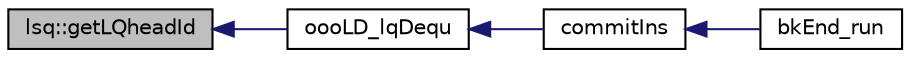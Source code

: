 digraph G
{
  edge [fontname="Helvetica",fontsize="10",labelfontname="Helvetica",labelfontsize="10"];
  node [fontname="Helvetica",fontsize="10",shape=record];
  rankdir=LR;
  Node1 [label="lsq::getLQheadId",height=0.2,width=0.4,color="black", fillcolor="grey75", style="filled" fontcolor="black"];
  Node1 -> Node2 [dir=back,color="midnightblue",fontsize="10",style="solid"];
  Node2 [label="oooLD_lqDequ",height=0.2,width=0.4,color="black", fillcolor="white", style="filled",URL="$oooLD__lsq__ctrl_8h.html#adf82a4db2ba1adbcfcc9beaf0d922026"];
  Node2 -> Node3 [dir=back,color="midnightblue",fontsize="10",style="solid"];
  Node3 [label="commitIns",height=0.2,width=0.4,color="black", fillcolor="white", style="filled",URL="$bkEnd_8cpp.html#a55d405fd16809cc233376112b4527f0b"];
  Node3 -> Node4 [dir=back,color="midnightblue",fontsize="10",style="solid"];
  Node4 [label="bkEnd_run",height=0.2,width=0.4,color="black", fillcolor="white", style="filled",URL="$bkEnd_8h.html#a0de885ce07273f37e162ecb0e63ec95d"];
}
